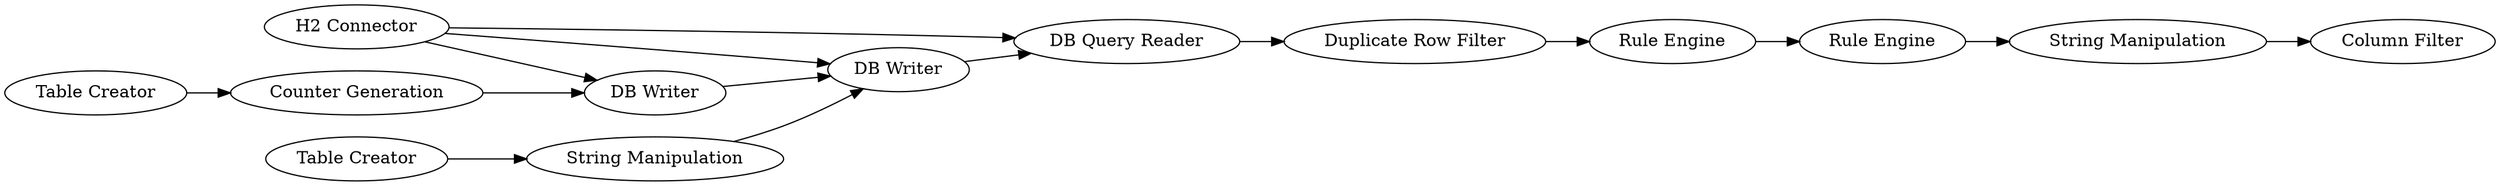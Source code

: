 digraph {
	12 -> 13
	1 -> 8
	11 -> 12
	3 -> 7
	3 -> 6
	3 -> 4
	5 -> 6
	8 -> 4
	9 -> 10
	2 -> 5
	6 -> 7
	10 -> 11
	4 -> 6
	7 -> 9
	5 [label="String Manipulation"]
	13 [label="Column Filter"]
	1 [label="Table Creator"]
	7 [label="DB Query Reader"]
	9 [label="Duplicate Row Filter"]
	11 [label="Rule Engine"]
	4 [label="DB Writer"]
	8 [label="Counter Generation"]
	6 [label="DB Writer"]
	12 [label="String Manipulation"]
	3 [label="H2 Connector"]
	2 [label="Table Creator"]
	10 [label="Rule Engine"]
	rankdir=LR
}
